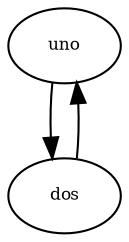 digraph RGL__DirectedAdjacencyGraph {
    uno [
        fontsize = 8,
        label = uno
    ]

    dos [
        fontsize = 8,
        label = dos
    ]

    uno -> dos [
        fontsize = 8
    ]

    dos -> uno [
        fontsize = 8
    ]
}
